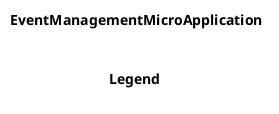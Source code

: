 @startuml
set separator none
title EventManagementMicroApplication

top to bottom direction

!include <C4/C4>
!include <C4/C4_Context>


SHOW_LEGEND(true)
@enduml